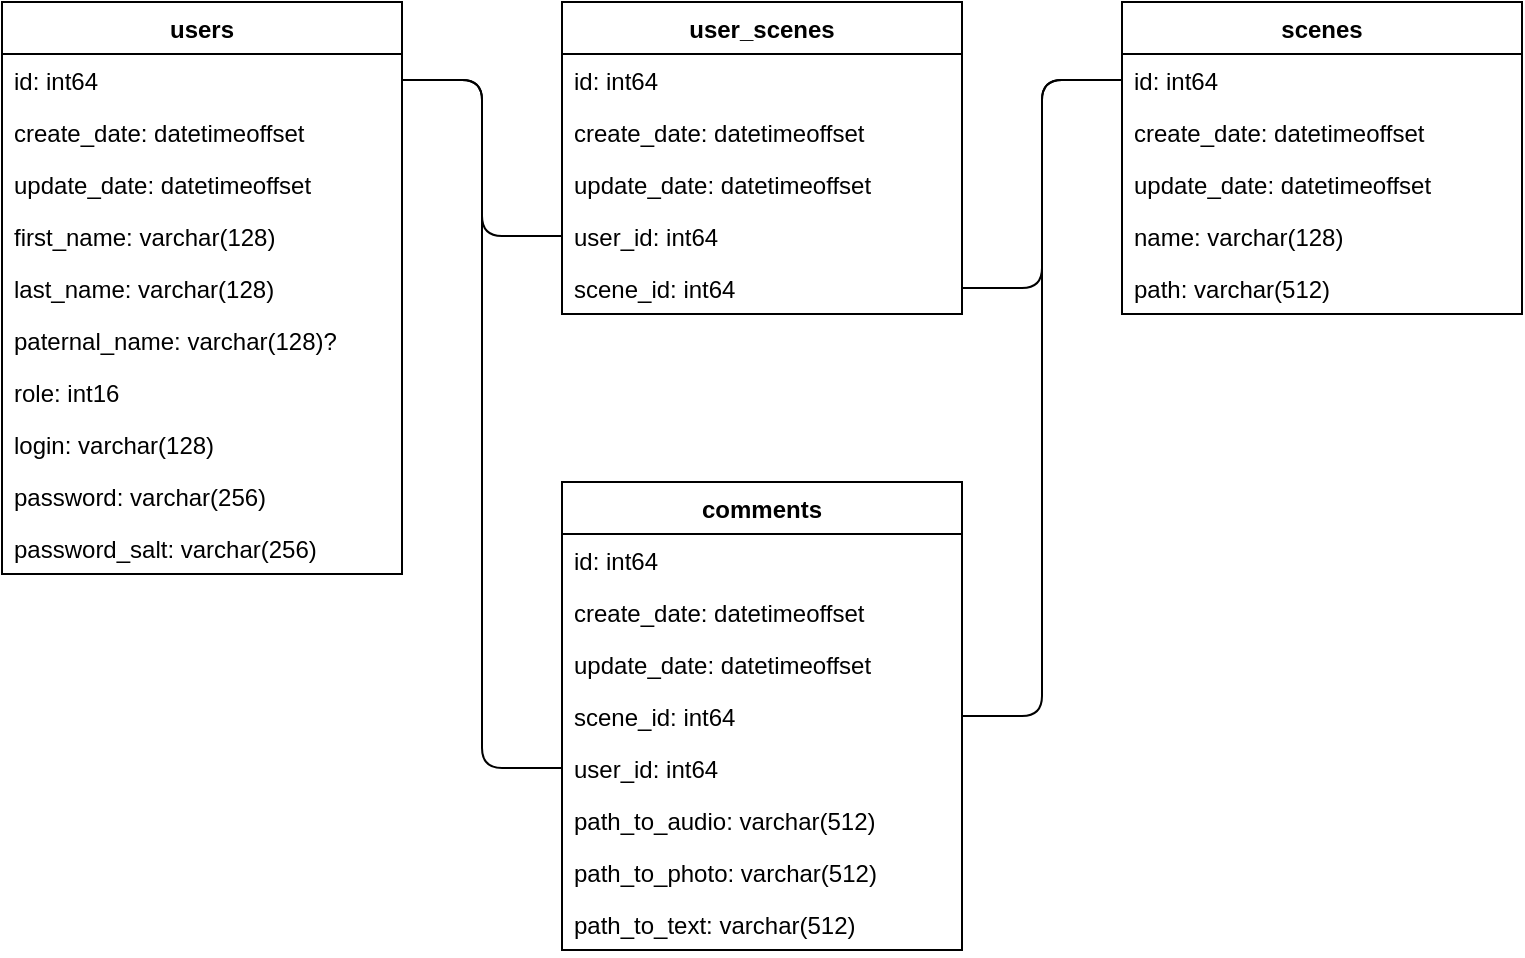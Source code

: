 <mxfile version="21.6.8" type="device">
  <diagram id="ZD6vAAB5vX0gPBFmzIJg" name="Страница 1">
    <mxGraphModel dx="1418" dy="820" grid="1" gridSize="10" guides="1" tooltips="1" connect="1" arrows="1" fold="1" page="1" pageScale="1" pageWidth="850" pageHeight="1100" math="0" shadow="0">
      <root>
        <mxCell id="0" />
        <mxCell id="1" parent="0" />
        <mxCell id="gls_3-ArXgoeB-zUDCFK-3" value="users" style="swimlane;fontStyle=1;align=center;verticalAlign=top;childLayout=stackLayout;horizontal=1;startSize=26;horizontalStack=0;resizeParent=1;resizeParentMax=0;resizeLast=0;collapsible=1;marginBottom=0;" parent="1" vertex="1">
          <mxGeometry x="40" y="40" width="200" height="286" as="geometry" />
        </mxCell>
        <mxCell id="gls_3-ArXgoeB-zUDCFK-12" value="id: int64" style="text;strokeColor=none;fillColor=none;align=left;verticalAlign=top;spacingLeft=4;spacingRight=4;overflow=hidden;rotatable=0;points=[[0,0.5],[1,0.5]];portConstraint=eastwest;" parent="gls_3-ArXgoeB-zUDCFK-3" vertex="1">
          <mxGeometry y="26" width="200" height="26" as="geometry" />
        </mxCell>
        <mxCell id="gls_3-ArXgoeB-zUDCFK-13" value="create_date: datetimeoffset" style="text;strokeColor=none;fillColor=none;align=left;verticalAlign=top;spacingLeft=4;spacingRight=4;overflow=hidden;rotatable=0;points=[[0,0.5],[1,0.5]];portConstraint=eastwest;" parent="gls_3-ArXgoeB-zUDCFK-3" vertex="1">
          <mxGeometry y="52" width="200" height="26" as="geometry" />
        </mxCell>
        <mxCell id="gls_3-ArXgoeB-zUDCFK-14" value="update_date: datetimeoffset" style="text;strokeColor=none;fillColor=none;align=left;verticalAlign=top;spacingLeft=4;spacingRight=4;overflow=hidden;rotatable=0;points=[[0,0.5],[1,0.5]];portConstraint=eastwest;" parent="gls_3-ArXgoeB-zUDCFK-3" vertex="1">
          <mxGeometry y="78" width="200" height="26" as="geometry" />
        </mxCell>
        <mxCell id="gls_3-ArXgoeB-zUDCFK-4" value="first_name: varchar(128)" style="text;strokeColor=none;fillColor=none;align=left;verticalAlign=top;spacingLeft=4;spacingRight=4;overflow=hidden;rotatable=0;points=[[0,0.5],[1,0.5]];portConstraint=eastwest;" parent="gls_3-ArXgoeB-zUDCFK-3" vertex="1">
          <mxGeometry y="104" width="200" height="26" as="geometry" />
        </mxCell>
        <mxCell id="gls_3-ArXgoeB-zUDCFK-7" value="last_name: varchar(128)" style="text;strokeColor=none;fillColor=none;align=left;verticalAlign=top;spacingLeft=4;spacingRight=4;overflow=hidden;rotatable=0;points=[[0,0.5],[1,0.5]];portConstraint=eastwest;" parent="gls_3-ArXgoeB-zUDCFK-3" vertex="1">
          <mxGeometry y="130" width="200" height="26" as="geometry" />
        </mxCell>
        <mxCell id="gls_3-ArXgoeB-zUDCFK-8" value="paternal_name: varchar(128)?" style="text;strokeColor=none;fillColor=none;align=left;verticalAlign=top;spacingLeft=4;spacingRight=4;overflow=hidden;rotatable=0;points=[[0,0.5],[1,0.5]];portConstraint=eastwest;" parent="gls_3-ArXgoeB-zUDCFK-3" vertex="1">
          <mxGeometry y="156" width="200" height="26" as="geometry" />
        </mxCell>
        <mxCell id="gls_3-ArXgoeB-zUDCFK-25" value="role: int16" style="text;strokeColor=none;fillColor=none;align=left;verticalAlign=top;spacingLeft=4;spacingRight=4;overflow=hidden;rotatable=0;points=[[0,0.5],[1,0.5]];portConstraint=eastwest;" parent="gls_3-ArXgoeB-zUDCFK-3" vertex="1">
          <mxGeometry y="182" width="200" height="26" as="geometry" />
        </mxCell>
        <mxCell id="gls_3-ArXgoeB-zUDCFK-9" value="login: varchar(128)" style="text;strokeColor=none;fillColor=none;align=left;verticalAlign=top;spacingLeft=4;spacingRight=4;overflow=hidden;rotatable=0;points=[[0,0.5],[1,0.5]];portConstraint=eastwest;" parent="gls_3-ArXgoeB-zUDCFK-3" vertex="1">
          <mxGeometry y="208" width="200" height="26" as="geometry" />
        </mxCell>
        <mxCell id="gls_3-ArXgoeB-zUDCFK-11" value="password: varchar(256)" style="text;strokeColor=none;fillColor=none;align=left;verticalAlign=top;spacingLeft=4;spacingRight=4;overflow=hidden;rotatable=0;points=[[0,0.5],[1,0.5]];portConstraint=eastwest;" parent="gls_3-ArXgoeB-zUDCFK-3" vertex="1">
          <mxGeometry y="234" width="200" height="26" as="geometry" />
        </mxCell>
        <mxCell id="gls_3-ArXgoeB-zUDCFK-10" value="password_salt: varchar(256)" style="text;strokeColor=none;fillColor=none;align=left;verticalAlign=top;spacingLeft=4;spacingRight=4;overflow=hidden;rotatable=0;points=[[0,0.5],[1,0.5]];portConstraint=eastwest;" parent="gls_3-ArXgoeB-zUDCFK-3" vertex="1">
          <mxGeometry y="260" width="200" height="26" as="geometry" />
        </mxCell>
        <mxCell id="gls_3-ArXgoeB-zUDCFK-15" value="scenes" style="swimlane;fontStyle=1;align=center;verticalAlign=top;childLayout=stackLayout;horizontal=1;startSize=26;horizontalStack=0;resizeParent=1;resizeParentMax=0;resizeLast=0;collapsible=1;marginBottom=0;" parent="1" vertex="1">
          <mxGeometry x="600" y="40" width="200" height="156" as="geometry" />
        </mxCell>
        <mxCell id="gls_3-ArXgoeB-zUDCFK-16" value="id: int64" style="text;strokeColor=none;fillColor=none;align=left;verticalAlign=top;spacingLeft=4;spacingRight=4;overflow=hidden;rotatable=0;points=[[0,0.5],[1,0.5]];portConstraint=eastwest;" parent="gls_3-ArXgoeB-zUDCFK-15" vertex="1">
          <mxGeometry y="26" width="200" height="26" as="geometry" />
        </mxCell>
        <mxCell id="gls_3-ArXgoeB-zUDCFK-17" value="create_date: datetimeoffset" style="text;strokeColor=none;fillColor=none;align=left;verticalAlign=top;spacingLeft=4;spacingRight=4;overflow=hidden;rotatable=0;points=[[0,0.5],[1,0.5]];portConstraint=eastwest;" parent="gls_3-ArXgoeB-zUDCFK-15" vertex="1">
          <mxGeometry y="52" width="200" height="26" as="geometry" />
        </mxCell>
        <mxCell id="gls_3-ArXgoeB-zUDCFK-18" value="update_date: datetimeoffset" style="text;strokeColor=none;fillColor=none;align=left;verticalAlign=top;spacingLeft=4;spacingRight=4;overflow=hidden;rotatable=0;points=[[0,0.5],[1,0.5]];portConstraint=eastwest;" parent="gls_3-ArXgoeB-zUDCFK-15" vertex="1">
          <mxGeometry y="78" width="200" height="26" as="geometry" />
        </mxCell>
        <mxCell id="gls_3-ArXgoeB-zUDCFK-30" value="name: varchar(128)" style="text;strokeColor=none;fillColor=none;align=left;verticalAlign=top;spacingLeft=4;spacingRight=4;overflow=hidden;rotatable=0;points=[[0,0.5],[1,0.5]];portConstraint=eastwest;" parent="gls_3-ArXgoeB-zUDCFK-15" vertex="1">
          <mxGeometry y="104" width="200" height="26" as="geometry" />
        </mxCell>
        <mxCell id="gls_3-ArXgoeB-zUDCFK-31" value="path: varchar(512)" style="text;strokeColor=none;fillColor=none;align=left;verticalAlign=top;spacingLeft=4;spacingRight=4;overflow=hidden;rotatable=0;points=[[0,0.5],[1,0.5]];portConstraint=eastwest;" parent="gls_3-ArXgoeB-zUDCFK-15" vertex="1">
          <mxGeometry y="130" width="200" height="26" as="geometry" />
        </mxCell>
        <mxCell id="gls_3-ArXgoeB-zUDCFK-32" value="user_scenes" style="swimlane;fontStyle=1;align=center;verticalAlign=top;childLayout=stackLayout;horizontal=1;startSize=26;horizontalStack=0;resizeParent=1;resizeParentMax=0;resizeLast=0;collapsible=1;marginBottom=0;" parent="1" vertex="1">
          <mxGeometry x="320" y="40" width="200" height="156" as="geometry" />
        </mxCell>
        <mxCell id="gls_3-ArXgoeB-zUDCFK-33" value="id: int64" style="text;strokeColor=none;fillColor=none;align=left;verticalAlign=top;spacingLeft=4;spacingRight=4;overflow=hidden;rotatable=0;points=[[0,0.5],[1,0.5]];portConstraint=eastwest;" parent="gls_3-ArXgoeB-zUDCFK-32" vertex="1">
          <mxGeometry y="26" width="200" height="26" as="geometry" />
        </mxCell>
        <mxCell id="gls_3-ArXgoeB-zUDCFK-34" value="create_date: datetimeoffset" style="text;strokeColor=none;fillColor=none;align=left;verticalAlign=top;spacingLeft=4;spacingRight=4;overflow=hidden;rotatable=0;points=[[0,0.5],[1,0.5]];portConstraint=eastwest;" parent="gls_3-ArXgoeB-zUDCFK-32" vertex="1">
          <mxGeometry y="52" width="200" height="26" as="geometry" />
        </mxCell>
        <mxCell id="gls_3-ArXgoeB-zUDCFK-35" value="update_date: datetimeoffset" style="text;strokeColor=none;fillColor=none;align=left;verticalAlign=top;spacingLeft=4;spacingRight=4;overflow=hidden;rotatable=0;points=[[0,0.5],[1,0.5]];portConstraint=eastwest;" parent="gls_3-ArXgoeB-zUDCFK-32" vertex="1">
          <mxGeometry y="78" width="200" height="26" as="geometry" />
        </mxCell>
        <mxCell id="gls_3-ArXgoeB-zUDCFK-36" value="user_id: int64" style="text;strokeColor=none;fillColor=none;align=left;verticalAlign=top;spacingLeft=4;spacingRight=4;overflow=hidden;rotatable=0;points=[[0,0.5],[1,0.5]];portConstraint=eastwest;" parent="gls_3-ArXgoeB-zUDCFK-32" vertex="1">
          <mxGeometry y="104" width="200" height="26" as="geometry" />
        </mxCell>
        <mxCell id="gls_3-ArXgoeB-zUDCFK-37" value="scene_id: int64" style="text;strokeColor=none;fillColor=none;align=left;verticalAlign=top;spacingLeft=4;spacingRight=4;overflow=hidden;rotatable=0;points=[[0,0.5],[1,0.5]];portConstraint=eastwest;" parent="gls_3-ArXgoeB-zUDCFK-32" vertex="1">
          <mxGeometry y="130" width="200" height="26" as="geometry" />
        </mxCell>
        <mxCell id="gls_3-ArXgoeB-zUDCFK-38" value="" style="endArrow=none;html=1;rounded=1;entryX=0;entryY=0.5;entryDx=0;entryDy=0;exitX=1;exitY=0.5;exitDx=0;exitDy=0;" parent="1" source="gls_3-ArXgoeB-zUDCFK-12" target="gls_3-ArXgoeB-zUDCFK-36" edge="1">
          <mxGeometry width="50" height="50" relative="1" as="geometry">
            <mxPoint x="260" y="130" as="sourcePoint" />
            <mxPoint x="310" y="80" as="targetPoint" />
            <Array as="points">
              <mxPoint x="280" y="79" />
              <mxPoint x="280" y="157" />
            </Array>
          </mxGeometry>
        </mxCell>
        <mxCell id="gls_3-ArXgoeB-zUDCFK-39" value="" style="endArrow=none;html=1;rounded=1;entryX=0;entryY=0.5;entryDx=0;entryDy=0;exitX=1;exitY=0.5;exitDx=0;exitDy=0;" parent="1" source="gls_3-ArXgoeB-zUDCFK-37" target="gls_3-ArXgoeB-zUDCFK-16" edge="1">
          <mxGeometry width="50" height="50" relative="1" as="geometry">
            <mxPoint x="250" y="89" as="sourcePoint" />
            <mxPoint x="330" y="167" as="targetPoint" />
            <Array as="points">
              <mxPoint x="560" y="183" />
              <mxPoint x="560" y="79" />
            </Array>
          </mxGeometry>
        </mxCell>
        <mxCell id="gls_3-ArXgoeB-zUDCFK-40" value="comments" style="swimlane;fontStyle=1;align=center;verticalAlign=top;childLayout=stackLayout;horizontal=1;startSize=26;horizontalStack=0;resizeParent=1;resizeParentMax=0;resizeLast=0;collapsible=1;marginBottom=0;" parent="1" vertex="1">
          <mxGeometry x="320" y="280" width="200" height="234" as="geometry" />
        </mxCell>
        <mxCell id="gls_3-ArXgoeB-zUDCFK-41" value="id: int64" style="text;strokeColor=none;fillColor=none;align=left;verticalAlign=top;spacingLeft=4;spacingRight=4;overflow=hidden;rotatable=0;points=[[0,0.5],[1,0.5]];portConstraint=eastwest;" parent="gls_3-ArXgoeB-zUDCFK-40" vertex="1">
          <mxGeometry y="26" width="200" height="26" as="geometry" />
        </mxCell>
        <mxCell id="gls_3-ArXgoeB-zUDCFK-42" value="create_date: datetimeoffset" style="text;strokeColor=none;fillColor=none;align=left;verticalAlign=top;spacingLeft=4;spacingRight=4;overflow=hidden;rotatable=0;points=[[0,0.5],[1,0.5]];portConstraint=eastwest;" parent="gls_3-ArXgoeB-zUDCFK-40" vertex="1">
          <mxGeometry y="52" width="200" height="26" as="geometry" />
        </mxCell>
        <mxCell id="gls_3-ArXgoeB-zUDCFK-43" value="update_date: datetimeoffset" style="text;strokeColor=none;fillColor=none;align=left;verticalAlign=top;spacingLeft=4;spacingRight=4;overflow=hidden;rotatable=0;points=[[0,0.5],[1,0.5]];portConstraint=eastwest;" parent="gls_3-ArXgoeB-zUDCFK-40" vertex="1">
          <mxGeometry y="78" width="200" height="26" as="geometry" />
        </mxCell>
        <mxCell id="gls_3-ArXgoeB-zUDCFK-47" value="scene_id: int64" style="text;strokeColor=none;fillColor=none;align=left;verticalAlign=top;spacingLeft=4;spacingRight=4;overflow=hidden;rotatable=0;points=[[0,0.5],[1,0.5]];portConstraint=eastwest;" parent="gls_3-ArXgoeB-zUDCFK-40" vertex="1">
          <mxGeometry y="104" width="200" height="26" as="geometry" />
        </mxCell>
        <mxCell id="gls_3-ArXgoeB-zUDCFK-48" value="user_id: int64" style="text;strokeColor=none;fillColor=none;align=left;verticalAlign=top;spacingLeft=4;spacingRight=4;overflow=hidden;rotatable=0;points=[[0,0.5],[1,0.5]];portConstraint=eastwest;" parent="gls_3-ArXgoeB-zUDCFK-40" vertex="1">
          <mxGeometry y="130" width="200" height="26" as="geometry" />
        </mxCell>
        <mxCell id="gls_3-ArXgoeB-zUDCFK-44" value="path_to_audio: varchar(512)" style="text;strokeColor=none;fillColor=none;align=left;verticalAlign=top;spacingLeft=4;spacingRight=4;overflow=hidden;rotatable=0;points=[[0,0.5],[1,0.5]];portConstraint=eastwest;" parent="gls_3-ArXgoeB-zUDCFK-40" vertex="1">
          <mxGeometry y="156" width="200" height="26" as="geometry" />
        </mxCell>
        <mxCell id="gls_3-ArXgoeB-zUDCFK-45" value="path_to_photo: varchar(512)" style="text;strokeColor=none;fillColor=none;align=left;verticalAlign=top;spacingLeft=4;spacingRight=4;overflow=hidden;rotatable=0;points=[[0,0.5],[1,0.5]];portConstraint=eastwest;" parent="gls_3-ArXgoeB-zUDCFK-40" vertex="1">
          <mxGeometry y="182" width="200" height="26" as="geometry" />
        </mxCell>
        <mxCell id="gls_3-ArXgoeB-zUDCFK-46" value="path_to_text: varchar(512)" style="text;strokeColor=none;fillColor=none;align=left;verticalAlign=top;spacingLeft=4;spacingRight=4;overflow=hidden;rotatable=0;points=[[0,0.5],[1,0.5]];portConstraint=eastwest;" parent="gls_3-ArXgoeB-zUDCFK-40" vertex="1">
          <mxGeometry y="208" width="200" height="26" as="geometry" />
        </mxCell>
        <mxCell id="gls_3-ArXgoeB-zUDCFK-49" value="" style="endArrow=none;html=1;rounded=1;entryX=0;entryY=0.5;entryDx=0;entryDy=0;exitX=1;exitY=0.5;exitDx=0;exitDy=0;" parent="1" source="gls_3-ArXgoeB-zUDCFK-47" target="gls_3-ArXgoeB-zUDCFK-16" edge="1">
          <mxGeometry width="50" height="50" relative="1" as="geometry">
            <mxPoint x="530" y="193" as="sourcePoint" />
            <mxPoint x="610" y="89" as="targetPoint" />
            <Array as="points">
              <mxPoint x="560" y="397" />
              <mxPoint x="560" y="79" />
            </Array>
          </mxGeometry>
        </mxCell>
        <mxCell id="gls_3-ArXgoeB-zUDCFK-50" value="" style="endArrow=none;html=1;rounded=1;entryX=0;entryY=0.5;entryDx=0;entryDy=0;exitX=1;exitY=0.5;exitDx=0;exitDy=0;" parent="1" source="gls_3-ArXgoeB-zUDCFK-12" target="gls_3-ArXgoeB-zUDCFK-48" edge="1">
          <mxGeometry width="50" height="50" relative="1" as="geometry">
            <mxPoint x="250" y="89" as="sourcePoint" />
            <mxPoint x="330" y="167" as="targetPoint" />
            <Array as="points">
              <mxPoint x="280" y="79" />
              <mxPoint x="280" y="423" />
            </Array>
          </mxGeometry>
        </mxCell>
      </root>
    </mxGraphModel>
  </diagram>
</mxfile>
